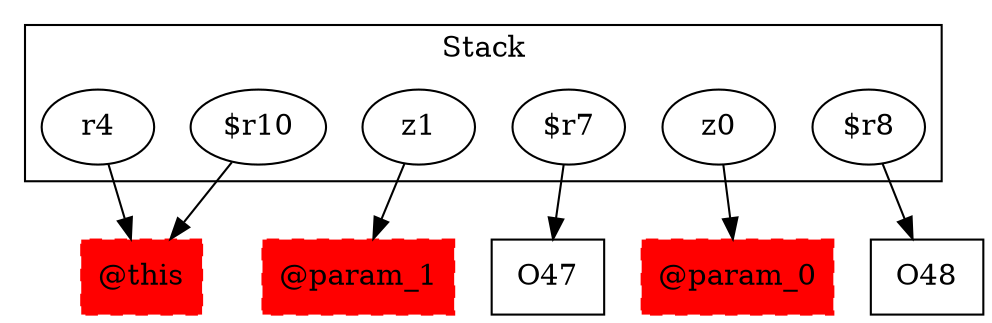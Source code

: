 digraph sample {
  rankDir="LR";
  subgraph cluster_0 {
    label="Stack"
    "$r10"; "z1"; "$r7"; "z0"; "$r8"; "r4"; 
  }
  "$r10" -> { "@this"[shape=box]};
  "z1" -> { "@param_1"[shape=box]};
  "$r7" -> { O47[shape=box]};
  "z0" -> { "@param_0"[shape=box]};
  "$r8" -> { O48[shape=box]};
  "r4" -> { "@this"[shape=box]};
  "@this"[shape=box, style="filled,dashed"];
  "@param_0"[shape=box, style="filled,dashed"];
  "@param_1"[shape=box, style="filled,dashed"];
  "@this"[color="red"];
  "@param_0"[color="red"];
  "@param_1"[color="red"];
}
